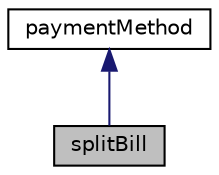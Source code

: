 digraph "splitBill"
{
 // LATEX_PDF_SIZE
  edge [fontname="Helvetica",fontsize="10",labelfontname="Helvetica",labelfontsize="10"];
  node [fontname="Helvetica",fontsize="10",shape=record];
  Node1 [label="splitBill",height=0.2,width=0.4,color="black", fillcolor="grey75", style="filled", fontcolor="black",tooltip="Represents the splitBill state of a customer."];
  Node2 -> Node1 [dir="back",color="midnightblue",fontsize="10",style="solid",fontname="Helvetica"];
  Node2 [label="paymentMethod",height=0.2,width=0.4,color="black", fillcolor="white", style="filled",URL="$classpaymentMethod.html",tooltip=" "];
}

